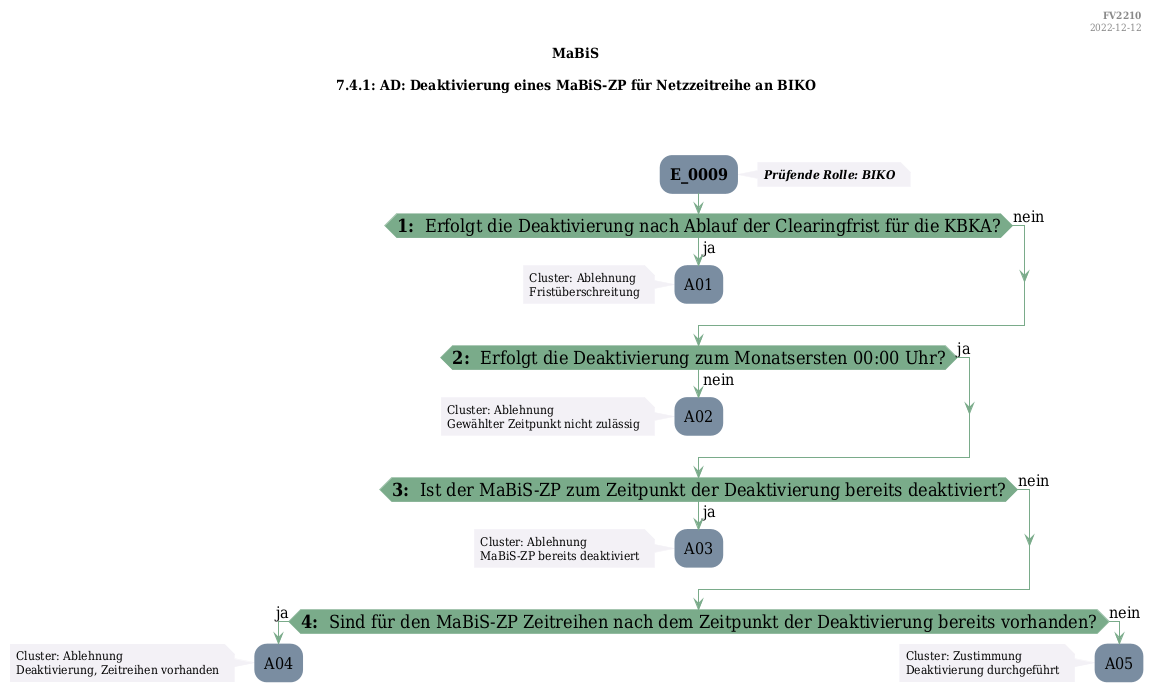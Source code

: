 @startuml
skinparam Shadowing false
skinparam NoteBorderColor #f3f1f6
skinparam NoteBackgroundColor #f3f1f6
skinparam NoteFontSize 12
skinparam ActivityBorderColor none
skinparam ActivityBackgroundColor #7a8da1
skinparam ActivityFontSize 16
skinparam ArrowColor #7aab8a
skinparam ArrowFontSize 16
skinparam ActivityDiamondBackgroundColor #7aab8a
skinparam ActivityDiamondBorderColor #7aab8a
skinparam ActivityDiamondFontSize 18
skinparam defaultFontName DejaVu Serif Condensed
skinparam ActivityEndColor #669580

header
<b>FV2210
2022-12-12
endheader

title
MaBiS

7.4.1: AD: Deaktivierung eines MaBiS-ZP für Netzzeitreihe an BIKO



end title
:<b>E_0009</b>;
note right
<b><i>Prüfende Rolle: BIKO
end note

if (<b>1: </b> Erfolgt die Deaktivierung nach Ablauf der Clearingfrist für die KBKA?) then (ja)
    :A01;
    note left
        Cluster: Ablehnung
        Fristüberschreitung
    endnote
    kill;
else (nein)
endif
if (<b>2: </b> Erfolgt die Deaktivierung zum Monatsersten 00:00 Uhr?) then (ja)
else (nein)
    :A02;
    note left
        Cluster: Ablehnung
        Gewählter Zeitpunkt nicht zulässig
    endnote
    kill;
endif
if (<b>3: </b> Ist der MaBiS-ZP zum Zeitpunkt der Deaktivierung bereits deaktiviert?) then (ja)
    :A03;
    note left
        Cluster: Ablehnung
        MaBiS-ZP bereits deaktiviert
    endnote
    kill;
else (nein)
endif
if (<b>4: </b> Sind für den MaBiS-ZP Zeitreihen nach dem Zeitpunkt der Deaktivierung bereits vorhanden?) then (ja)
    :A04;
    note left
        Cluster: Ablehnung
        Deaktivierung, Zeitreihen vorhanden
    endnote
    kill;
else (nein)
    :A05;
    note left
        Cluster: Zustimmung
        Deaktivierung durchgeführt
    endnote
    kill;
endif

@enduml
